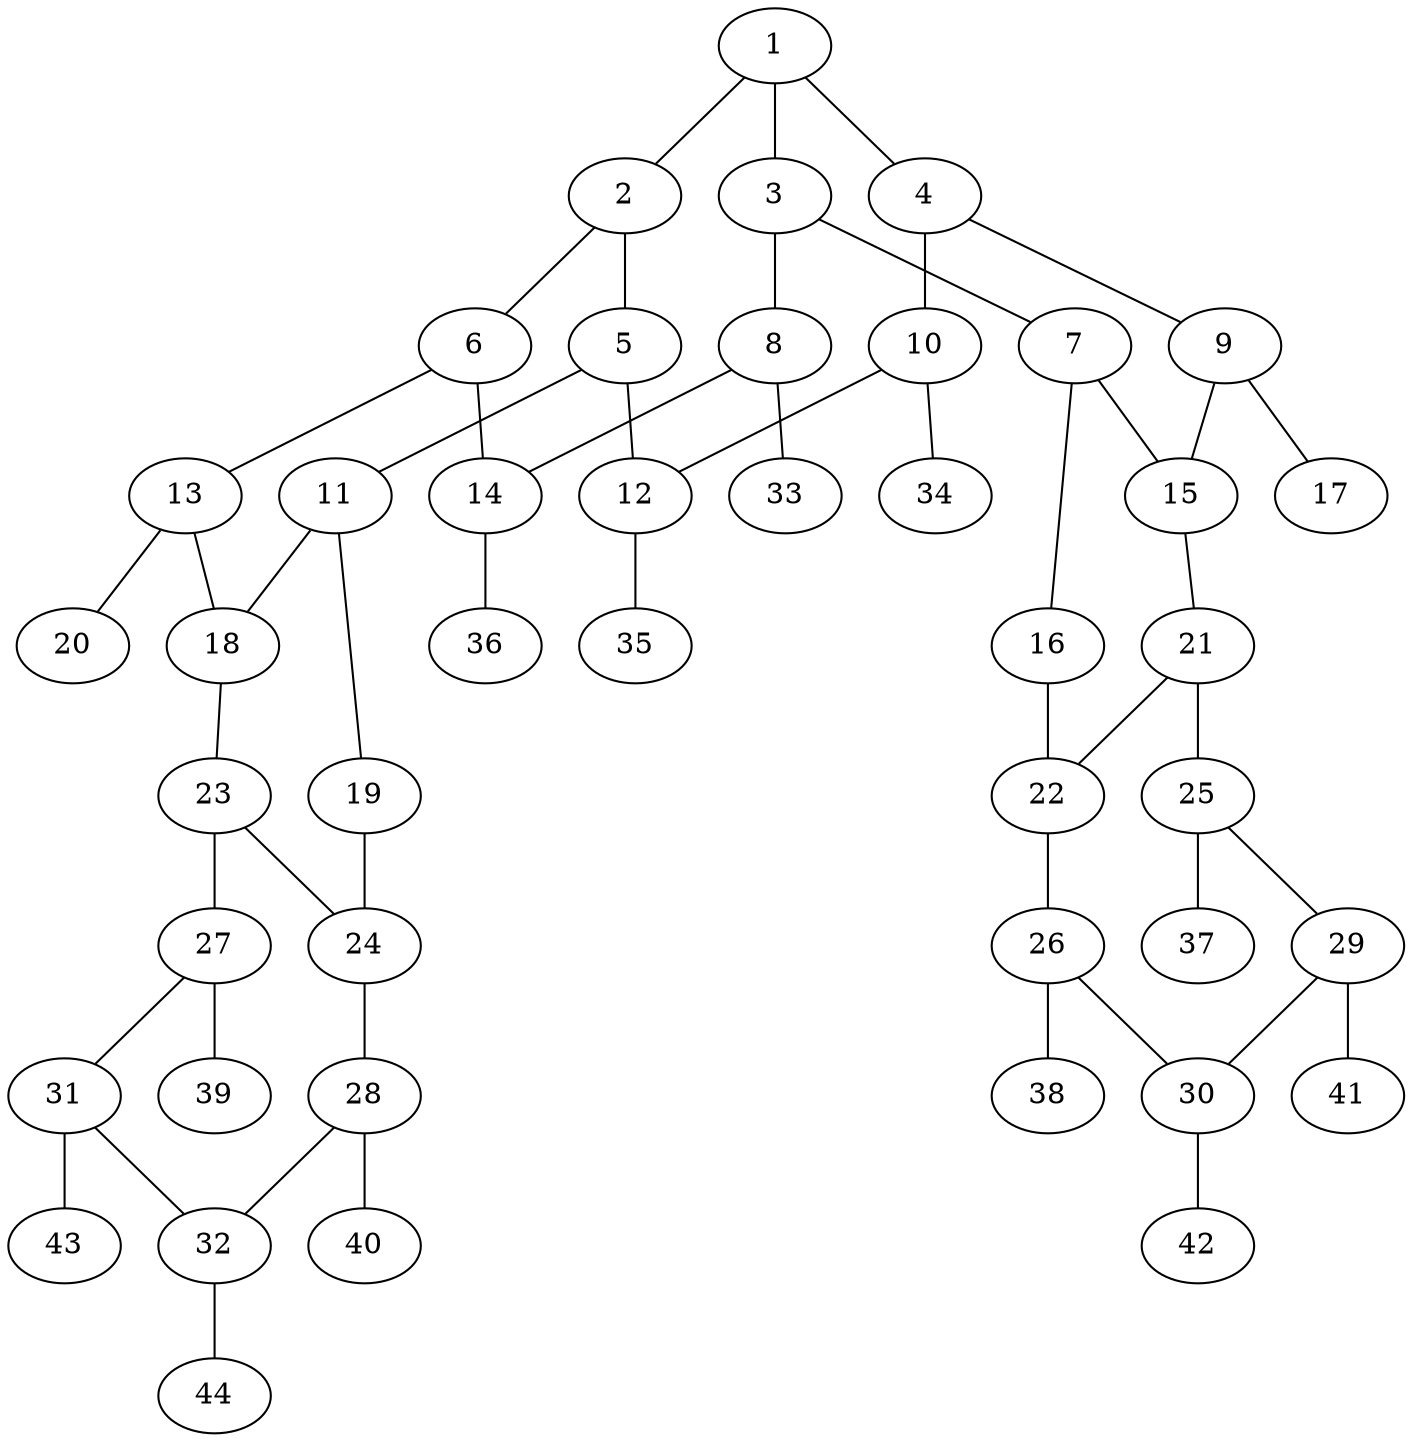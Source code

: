 graph molecule_676 {
	1	 [chem=C];
	2	 [chem=C];
	1 -- 2	 [valence=2];
	3	 [chem=C];
	1 -- 3	 [valence=1];
	4	 [chem=C];
	1 -- 4	 [valence=1];
	5	 [chem=C];
	2 -- 5	 [valence=1];
	6	 [chem=C];
	2 -- 6	 [valence=1];
	7	 [chem=C];
	3 -- 7	 [valence=1];
	8	 [chem=C];
	3 -- 8	 [valence=2];
	9	 [chem=C];
	4 -- 9	 [valence=1];
	10	 [chem=C];
	4 -- 10	 [valence=2];
	11	 [chem=C];
	5 -- 11	 [valence=1];
	12	 [chem=C];
	5 -- 12	 [valence=2];
	13	 [chem=C];
	6 -- 13	 [valence=1];
	14	 [chem=C];
	6 -- 14	 [valence=2];
	15	 [chem=N];
	7 -- 15	 [valence=1];
	16	 [chem=N];
	7 -- 16	 [valence=2];
	8 -- 14	 [valence=1];
	33	 [chem=H];
	8 -- 33	 [valence=1];
	9 -- 15	 [valence=1];
	17	 [chem=O];
	9 -- 17	 [valence=2];
	10 -- 12	 [valence=1];
	34	 [chem=H];
	10 -- 34	 [valence=1];
	18	 [chem=N];
	11 -- 18	 [valence=1];
	19	 [chem=N];
	11 -- 19	 [valence=2];
	35	 [chem=H];
	12 -- 35	 [valence=1];
	13 -- 18	 [valence=1];
	20	 [chem=O];
	13 -- 20	 [valence=2];
	36	 [chem=H];
	14 -- 36	 [valence=1];
	21	 [chem=C];
	15 -- 21	 [valence=1];
	22	 [chem=C];
	16 -- 22	 [valence=1];
	23	 [chem=C];
	18 -- 23	 [valence=1];
	24	 [chem=C];
	19 -- 24	 [valence=1];
	21 -- 22	 [valence=2];
	25	 [chem=C];
	21 -- 25	 [valence=1];
	26	 [chem=C];
	22 -- 26	 [valence=1];
	23 -- 24	 [valence=2];
	27	 [chem=C];
	23 -- 27	 [valence=1];
	28	 [chem=C];
	24 -- 28	 [valence=1];
	29	 [chem=C];
	25 -- 29	 [valence=2];
	37	 [chem=H];
	25 -- 37	 [valence=1];
	30	 [chem=C];
	26 -- 30	 [valence=2];
	38	 [chem=H];
	26 -- 38	 [valence=1];
	31	 [chem=C];
	27 -- 31	 [valence=2];
	39	 [chem=H];
	27 -- 39	 [valence=1];
	32	 [chem=C];
	28 -- 32	 [valence=2];
	40	 [chem=H];
	28 -- 40	 [valence=1];
	29 -- 30	 [valence=1];
	41	 [chem=H];
	29 -- 41	 [valence=1];
	42	 [chem=H];
	30 -- 42	 [valence=1];
	31 -- 32	 [valence=1];
	43	 [chem=H];
	31 -- 43	 [valence=1];
	44	 [chem=H];
	32 -- 44	 [valence=1];
}
